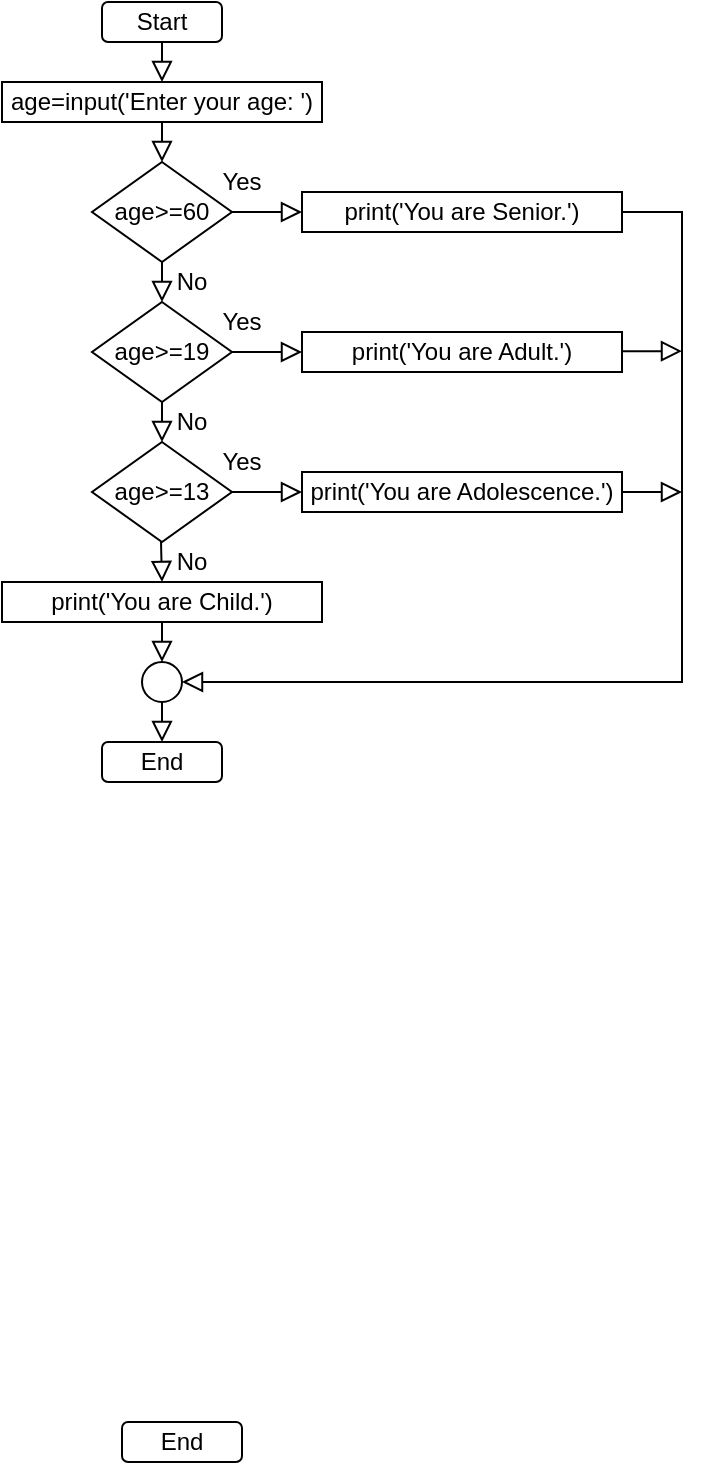 <mxfile version="14.8.3" type="github"><diagram id="C5RBs43oDa-KdzZeNtuy" name="Page-1"><mxGraphModel dx="480" dy="373" grid="1" gridSize="10" guides="1" tooltips="1" connect="1" arrows="1" fold="1" page="1" pageScale="1" pageWidth="827" pageHeight="1169" math="0" shadow="0"><root><mxCell id="WIyWlLk6GJQsqaUBKTNV-0"/><mxCell id="WIyWlLk6GJQsqaUBKTNV-1" parent="WIyWlLk6GJQsqaUBKTNV-0"/><mxCell id="WIyWlLk6GJQsqaUBKTNV-2" value="" style="rounded=0;html=1;jettySize=auto;orthogonalLoop=1;fontSize=11;endArrow=block;endFill=0;endSize=8;strokeWidth=1;shadow=0;labelBackgroundColor=none;edgeStyle=orthogonalEdgeStyle;exitX=0.5;exitY=1;exitDx=0;exitDy=0;entryX=0.5;entryY=0;entryDx=0;entryDy=0;" parent="WIyWlLk6GJQsqaUBKTNV-1" source="RDzYAFi4KguT_uRqKthU-2" target="RDzYAFi4KguT_uRqKthU-42" edge="1"><mxGeometry relative="1" as="geometry"><mxPoint x="380" y="110" as="sourcePoint"/><mxPoint x="460" y="60" as="targetPoint"/></mxGeometry></mxCell><mxCell id="RDzYAFi4KguT_uRqKthU-2" value="Start" style="rounded=1;whiteSpace=wrap;html=1;fontSize=12;glass=0;strokeWidth=1;shadow=0;" vertex="1" parent="WIyWlLk6GJQsqaUBKTNV-1"><mxGeometry x="90" y="30" width="60" height="20" as="geometry"/></mxCell><mxCell id="RDzYAFi4KguT_uRqKthU-3" value="End" style="rounded=1;whiteSpace=wrap;html=1;fontSize=12;glass=0;strokeWidth=1;shadow=0;" vertex="1" parent="WIyWlLk6GJQsqaUBKTNV-1"><mxGeometry x="100" y="740" width="60" height="20" as="geometry"/></mxCell><mxCell id="RDzYAFi4KguT_uRqKthU-5" value="" style="rounded=0;html=1;jettySize=auto;orthogonalLoop=1;fontSize=11;endArrow=block;endFill=0;endSize=8;strokeWidth=1;shadow=0;labelBackgroundColor=none;edgeStyle=orthogonalEdgeStyle;exitX=1;exitY=0.5;exitDx=0;exitDy=0;entryX=1;entryY=0.5;entryDx=0;entryDy=0;" edge="1" parent="WIyWlLk6GJQsqaUBKTNV-1" source="RDzYAFi4KguT_uRqKthU-37" target="RDzYAFi4KguT_uRqKthU-30"><mxGeometry relative="1" as="geometry"><mxPoint x="400" y="140" as="sourcePoint"/><mxPoint x="400" y="400" as="targetPoint"/><Array as="points"><mxPoint x="380" y="135"/><mxPoint x="380" y="370"/></Array></mxGeometry></mxCell><mxCell id="RDzYAFi4KguT_uRqKthU-9" value="age&amp;gt;=19" style="rhombus;whiteSpace=wrap;html=1;" vertex="1" parent="WIyWlLk6GJQsqaUBKTNV-1"><mxGeometry x="85" y="180" width="70" height="50" as="geometry"/></mxCell><mxCell id="RDzYAFi4KguT_uRqKthU-10" value="" style="rounded=0;html=1;jettySize=auto;orthogonalLoop=1;fontSize=11;endArrow=block;endFill=0;endSize=8;strokeWidth=1;shadow=0;labelBackgroundColor=none;edgeStyle=orthogonalEdgeStyle;exitX=0.5;exitY=1;exitDx=0;exitDy=0;" edge="1" parent="WIyWlLk6GJQsqaUBKTNV-1"><mxGeometry relative="1" as="geometry"><mxPoint x="120" y="160" as="sourcePoint"/><mxPoint x="120" y="180" as="targetPoint"/></mxGeometry></mxCell><mxCell id="RDzYAFi4KguT_uRqKthU-11" value="No" style="text;html=1;strokeColor=none;fillColor=none;align=center;verticalAlign=middle;whiteSpace=wrap;rounded=0;" vertex="1" parent="WIyWlLk6GJQsqaUBKTNV-1"><mxGeometry x="115" y="160" width="40" height="20" as="geometry"/></mxCell><mxCell id="RDzYAFi4KguT_uRqKthU-15" value="age&amp;gt;=13" style="rhombus;whiteSpace=wrap;html=1;" vertex="1" parent="WIyWlLk6GJQsqaUBKTNV-1"><mxGeometry x="85" y="250" width="70" height="50" as="geometry"/></mxCell><mxCell id="RDzYAFi4KguT_uRqKthU-16" value="" style="rounded=0;html=1;jettySize=auto;orthogonalLoop=1;fontSize=11;endArrow=block;endFill=0;endSize=8;strokeWidth=1;shadow=0;labelBackgroundColor=none;edgeStyle=orthogonalEdgeStyle;exitX=0.5;exitY=1;exitDx=0;exitDy=0;" edge="1" parent="WIyWlLk6GJQsqaUBKTNV-1"><mxGeometry relative="1" as="geometry"><mxPoint x="120" y="230" as="sourcePoint"/><mxPoint x="120" y="250" as="targetPoint"/></mxGeometry></mxCell><mxCell id="RDzYAFi4KguT_uRqKthU-17" value="No" style="text;html=1;strokeColor=none;fillColor=none;align=center;verticalAlign=middle;whiteSpace=wrap;rounded=0;" vertex="1" parent="WIyWlLk6GJQsqaUBKTNV-1"><mxGeometry x="115" y="230" width="40" height="20" as="geometry"/></mxCell><mxCell id="RDzYAFi4KguT_uRqKthU-18" value="No" style="text;html=1;strokeColor=none;fillColor=none;align=center;verticalAlign=middle;whiteSpace=wrap;rounded=0;" vertex="1" parent="WIyWlLk6GJQsqaUBKTNV-1"><mxGeometry x="115" y="300" width="40" height="20" as="geometry"/></mxCell><mxCell id="RDzYAFi4KguT_uRqKthU-19" value="" style="rounded=0;html=1;jettySize=auto;orthogonalLoop=1;fontSize=11;endArrow=block;endFill=0;endSize=8;strokeWidth=1;shadow=0;labelBackgroundColor=none;edgeStyle=orthogonalEdgeStyle;" edge="1" parent="WIyWlLk6GJQsqaUBKTNV-1"><mxGeometry relative="1" as="geometry"><mxPoint x="119.5" y="300" as="sourcePoint"/><mxPoint x="120" y="320" as="targetPoint"/></mxGeometry></mxCell><mxCell id="RDzYAFi4KguT_uRqKthU-26" value="" style="rounded=0;html=1;jettySize=auto;orthogonalLoop=1;fontSize=11;endArrow=block;endFill=0;endSize=8;strokeWidth=1;shadow=0;labelBackgroundColor=none;edgeStyle=orthogonalEdgeStyle;exitX=1;exitY=0.5;exitDx=0;exitDy=0;" edge="1" parent="WIyWlLk6GJQsqaUBKTNV-1" source="RDzYAFi4KguT_uRqKthU-9"><mxGeometry relative="1" as="geometry"><mxPoint x="520" y="20" as="sourcePoint"/><mxPoint x="190" y="205" as="targetPoint"/></mxGeometry></mxCell><mxCell id="RDzYAFi4KguT_uRqKthU-27" value="Yes" style="text;html=1;strokeColor=none;fillColor=none;align=center;verticalAlign=middle;whiteSpace=wrap;rounded=0;" vertex="1" parent="WIyWlLk6GJQsqaUBKTNV-1"><mxGeometry x="140" y="180" width="40" height="20" as="geometry"/></mxCell><mxCell id="RDzYAFi4KguT_uRqKthU-28" value="" style="rounded=0;html=1;jettySize=auto;orthogonalLoop=1;fontSize=11;endArrow=block;endFill=0;endSize=8;strokeWidth=1;shadow=0;labelBackgroundColor=none;edgeStyle=orthogonalEdgeStyle;exitX=1;exitY=0.5;exitDx=0;exitDy=0;entryX=0;entryY=0.5;entryDx=0;entryDy=0;" edge="1" parent="WIyWlLk6GJQsqaUBKTNV-1" source="RDzYAFi4KguT_uRqKthU-15"><mxGeometry relative="1" as="geometry"><mxPoint x="520" y="20" as="sourcePoint"/><mxPoint x="190" y="275" as="targetPoint"/></mxGeometry></mxCell><mxCell id="RDzYAFi4KguT_uRqKthU-29" value="Yes" style="text;html=1;strokeColor=none;fillColor=none;align=center;verticalAlign=middle;whiteSpace=wrap;rounded=0;" vertex="1" parent="WIyWlLk6GJQsqaUBKTNV-1"><mxGeometry x="140" y="250" width="40" height="20" as="geometry"/></mxCell><mxCell id="RDzYAFi4KguT_uRqKthU-30" value="" style="ellipse;whiteSpace=wrap;html=1;aspect=fixed;" vertex="1" parent="WIyWlLk6GJQsqaUBKTNV-1"><mxGeometry x="110" y="360" width="20" height="20" as="geometry"/></mxCell><mxCell id="RDzYAFi4KguT_uRqKthU-31" value="" style="rounded=0;html=1;jettySize=auto;orthogonalLoop=1;fontSize=11;endArrow=block;endFill=0;endSize=8;strokeWidth=1;shadow=0;labelBackgroundColor=none;edgeStyle=orthogonalEdgeStyle;exitX=0.5;exitY=1;exitDx=0;exitDy=0;" edge="1" parent="WIyWlLk6GJQsqaUBKTNV-1"><mxGeometry relative="1" as="geometry"><mxPoint x="120" y="340" as="sourcePoint"/><mxPoint x="120" y="360" as="targetPoint"/><Array as="points"><mxPoint x="120" y="360"/><mxPoint x="120" y="360"/></Array></mxGeometry></mxCell><mxCell id="RDzYAFi4KguT_uRqKthU-35" value="" style="group" vertex="1" connectable="0" parent="WIyWlLk6GJQsqaUBKTNV-1"><mxGeometry x="85" y="110" width="105" height="50" as="geometry"/></mxCell><mxCell id="RDzYAFi4KguT_uRqKthU-6" value="age&amp;gt;=60" style="rhombus;whiteSpace=wrap;html=1;" vertex="1" parent="RDzYAFi4KguT_uRqKthU-35"><mxGeometry width="70" height="50" as="geometry"/></mxCell><mxCell id="RDzYAFi4KguT_uRqKthU-24" value="" style="rounded=0;html=1;jettySize=auto;orthogonalLoop=1;fontSize=11;endArrow=block;endFill=0;endSize=8;strokeWidth=1;shadow=0;labelBackgroundColor=none;edgeStyle=orthogonalEdgeStyle;exitX=1;exitY=0.5;exitDx=0;exitDy=0;" edge="1" parent="RDzYAFi4KguT_uRqKthU-35" source="RDzYAFi4KguT_uRqKthU-6"><mxGeometry relative="1" as="geometry"><mxPoint x="435" y="-90" as="sourcePoint"/><mxPoint x="105" y="25" as="targetPoint"/></mxGeometry></mxCell><mxCell id="RDzYAFi4KguT_uRqKthU-25" value="Yes" style="text;html=1;strokeColor=none;fillColor=none;align=center;verticalAlign=middle;whiteSpace=wrap;rounded=0;" vertex="1" parent="RDzYAFi4KguT_uRqKthU-35"><mxGeometry x="55" width="40" height="20" as="geometry"/></mxCell><mxCell id="RDzYAFi4KguT_uRqKthU-8" value="" style="rounded=0;html=1;jettySize=auto;orthogonalLoop=1;fontSize=11;endArrow=block;endFill=0;endSize=8;strokeWidth=1;shadow=0;labelBackgroundColor=none;edgeStyle=orthogonalEdgeStyle;exitX=0.5;exitY=1;exitDx=0;exitDy=0;" edge="1" parent="WIyWlLk6GJQsqaUBKTNV-1" source="RDzYAFi4KguT_uRqKthU-42"><mxGeometry relative="1" as="geometry"><mxPoint x="460" y="90" as="sourcePoint"/><mxPoint x="120" y="110" as="targetPoint"/></mxGeometry></mxCell><mxCell id="RDzYAFi4KguT_uRqKthU-37" value="print('You are Senior.')" style="rounded=0;whiteSpace=wrap;html=1;" vertex="1" parent="WIyWlLk6GJQsqaUBKTNV-1"><mxGeometry x="190" y="125" width="160" height="20" as="geometry"/></mxCell><mxCell id="RDzYAFi4KguT_uRqKthU-38" value="print('You are Adult.')" style="rounded=0;whiteSpace=wrap;html=1;" vertex="1" parent="WIyWlLk6GJQsqaUBKTNV-1"><mxGeometry x="190" y="195" width="160" height="20" as="geometry"/></mxCell><mxCell id="RDzYAFi4KguT_uRqKthU-39" value="print('You are Adolescence.')" style="rounded=0;whiteSpace=wrap;html=1;" vertex="1" parent="WIyWlLk6GJQsqaUBKTNV-1"><mxGeometry x="190" y="265" width="160" height="20" as="geometry"/></mxCell><mxCell id="RDzYAFi4KguT_uRqKthU-41" value="print('You are Child.')" style="rounded=0;whiteSpace=wrap;html=1;" vertex="1" parent="WIyWlLk6GJQsqaUBKTNV-1"><mxGeometry x="40" y="320" width="160" height="20" as="geometry"/></mxCell><mxCell id="RDzYAFi4KguT_uRqKthU-42" value="age=input('Enter your age: ')" style="rounded=0;whiteSpace=wrap;html=1;" vertex="1" parent="WIyWlLk6GJQsqaUBKTNV-1"><mxGeometry x="40" y="70" width="160" height="20" as="geometry"/></mxCell><mxCell id="RDzYAFi4KguT_uRqKthU-45" value="" style="rounded=0;html=1;jettySize=auto;orthogonalLoop=1;fontSize=11;endArrow=block;endFill=0;endSize=8;strokeWidth=1;shadow=0;labelBackgroundColor=none;edgeStyle=orthogonalEdgeStyle;exitX=1;exitY=0.5;exitDx=0;exitDy=0;" edge="1" parent="WIyWlLk6GJQsqaUBKTNV-1" source="RDzYAFi4KguT_uRqKthU-39"><mxGeometry relative="1" as="geometry"><mxPoint x="165" y="285" as="sourcePoint"/><mxPoint x="380" y="275" as="targetPoint"/></mxGeometry></mxCell><mxCell id="RDzYAFi4KguT_uRqKthU-47" value="" style="rounded=0;html=1;jettySize=auto;orthogonalLoop=1;fontSize=11;endArrow=block;endFill=0;endSize=8;strokeWidth=1;shadow=0;labelBackgroundColor=none;edgeStyle=orthogonalEdgeStyle;exitX=1;exitY=0.5;exitDx=0;exitDy=0;" edge="1" parent="WIyWlLk6GJQsqaUBKTNV-1"><mxGeometry relative="1" as="geometry"><mxPoint x="350" y="204.58" as="sourcePoint"/><mxPoint x="380" y="204.58" as="targetPoint"/></mxGeometry></mxCell><mxCell id="RDzYAFi4KguT_uRqKthU-48" value="" style="rounded=0;html=1;jettySize=auto;orthogonalLoop=1;fontSize=11;endArrow=block;endFill=0;endSize=8;strokeWidth=1;shadow=0;labelBackgroundColor=none;edgeStyle=orthogonalEdgeStyle;exitX=0.5;exitY=1;exitDx=0;exitDy=0;entryX=0.5;entryY=0;entryDx=0;entryDy=0;" edge="1" parent="WIyWlLk6GJQsqaUBKTNV-1" source="RDzYAFi4KguT_uRqKthU-30" target="RDzYAFi4KguT_uRqKthU-49"><mxGeometry relative="1" as="geometry"><mxPoint x="380" y="480" as="sourcePoint"/><mxPoint x="120" y="440" as="targetPoint"/></mxGeometry></mxCell><mxCell id="RDzYAFi4KguT_uRqKthU-49" value="End" style="rounded=1;whiteSpace=wrap;html=1;fontSize=12;glass=0;strokeWidth=1;shadow=0;" vertex="1" parent="WIyWlLk6GJQsqaUBKTNV-1"><mxGeometry x="90" y="400" width="60" height="20" as="geometry"/></mxCell></root></mxGraphModel></diagram></mxfile>